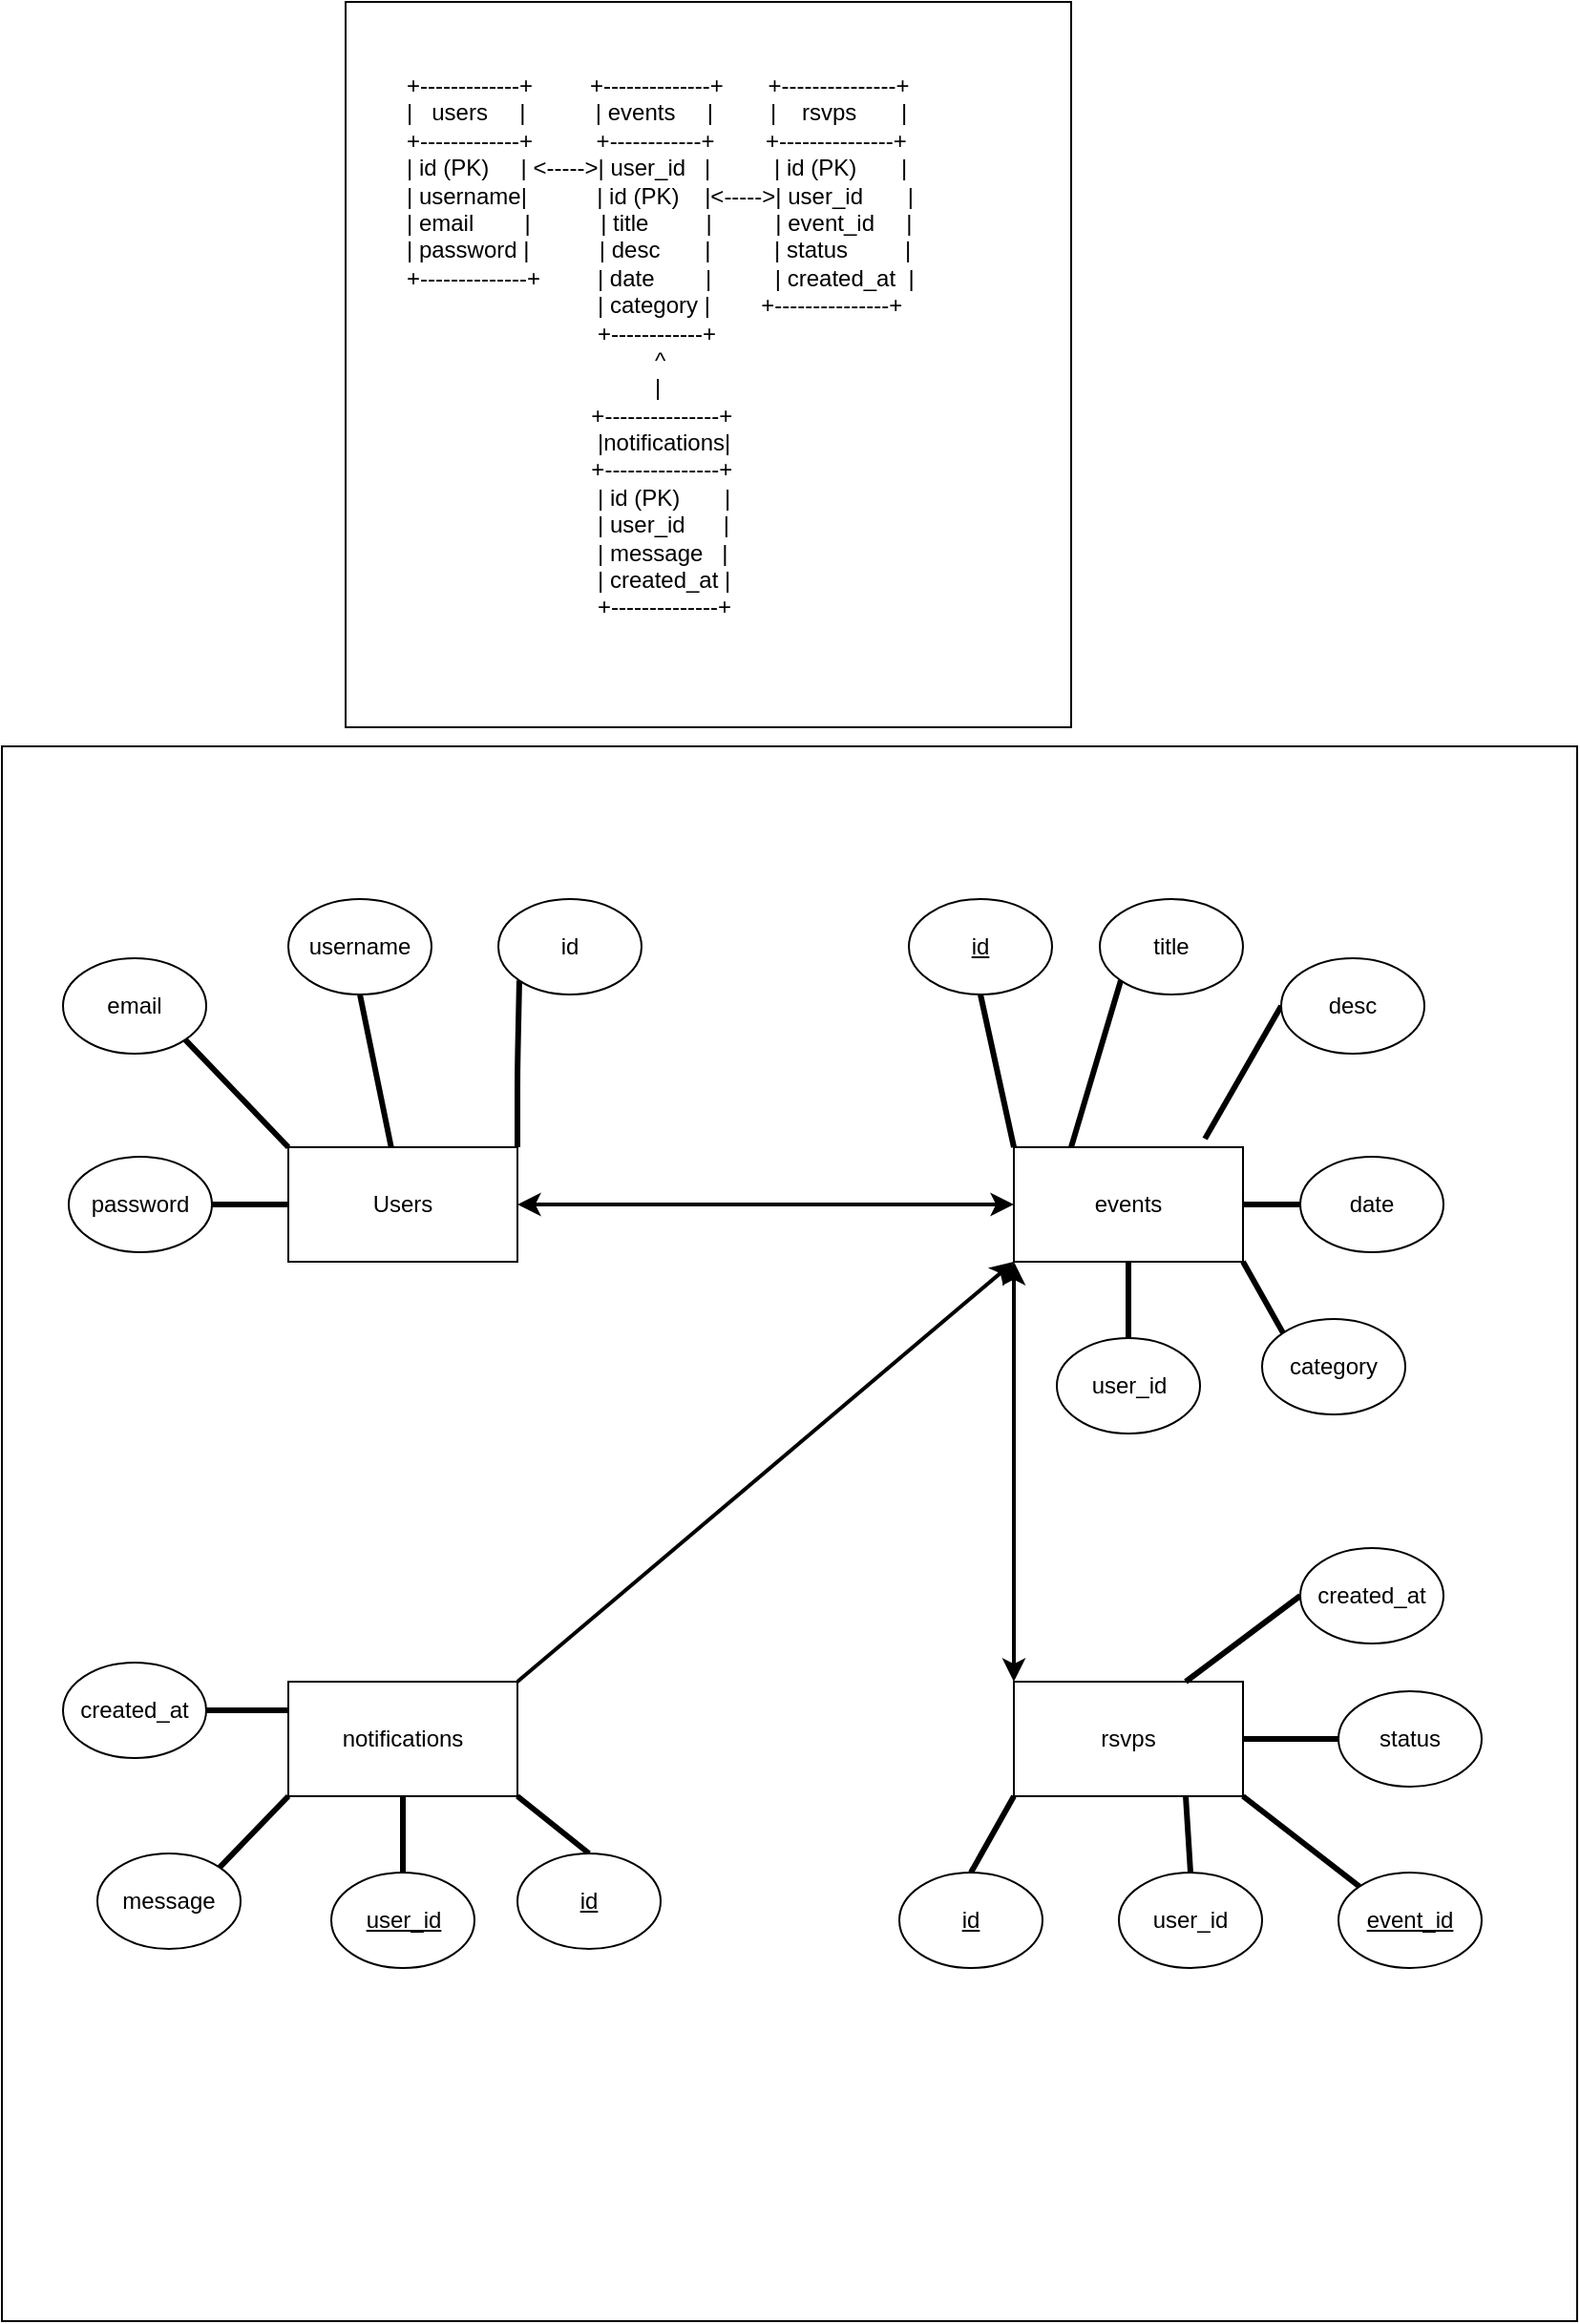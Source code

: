 <mxfile>
    <diagram id="fYOpt70PitGKcfoOwdPt" name="Page-1">
        <mxGraphModel dx="2400" dy="2998" grid="1" gridSize="10" guides="1" tooltips="1" connect="1" arrows="1" fold="1" page="1" pageScale="1" pageWidth="850" pageHeight="1100" math="0" shadow="0">
            <root>
                <mxCell id="0"/>
                <mxCell id="1" parent="0"/>
                <mxCell id="58" value="" style="whiteSpace=wrap;html=1;aspect=fixed;" vertex="1" parent="1">
                    <mxGeometry x="-70" y="370" width="825" height="825" as="geometry"/>
                </mxCell>
                <mxCell id="3" value="" style="whiteSpace=wrap;html=1;aspect=fixed;" parent="1" vertex="1">
                    <mxGeometry x="110" y="-20" width="380" height="380" as="geometry"/>
                </mxCell>
                <mxCell id="2" value="+-------------+&amp;nbsp; &amp;nbsp; &amp;nbsp; &amp;nbsp; &amp;nbsp;+--------------+&amp;nbsp; &amp;nbsp; &amp;nbsp; &amp;nbsp;+---------------+&lt;br&gt;|&amp;nbsp; &amp;nbsp;users&amp;nbsp; &amp;nbsp; &amp;nbsp;|&amp;nbsp; &amp;nbsp; &amp;nbsp; &amp;nbsp; &amp;nbsp; &amp;nbsp;| events&amp;nbsp; &amp;nbsp; &amp;nbsp;|&amp;nbsp; &amp;nbsp; &amp;nbsp; &amp;nbsp; &amp;nbsp;|&amp;nbsp; &amp;nbsp; rsvps&amp;nbsp; &amp;nbsp; &amp;nbsp; &amp;nbsp;|&lt;br&gt;+-------------+&amp;nbsp; &amp;nbsp; &amp;nbsp; &amp;nbsp; &amp;nbsp; +------------+&amp;nbsp; &amp;nbsp; &amp;nbsp; &amp;nbsp; +---------------+&lt;br&gt;| id (PK)&amp;nbsp; &amp;nbsp; &amp;nbsp;| &amp;lt;-----&amp;gt;| user_id&amp;nbsp; &amp;nbsp;|&amp;nbsp; &amp;nbsp; &amp;nbsp; &amp;nbsp; &amp;nbsp; | id (PK)&amp;nbsp; &amp;nbsp; &amp;nbsp; &amp;nbsp;|&lt;br&gt;| username|&amp;nbsp; &amp;nbsp; &amp;nbsp; &amp;nbsp; &amp;nbsp; &amp;nbsp;| id (PK)&amp;nbsp; &amp;nbsp; |&amp;lt;-----&amp;gt;| user_id&amp;nbsp; &amp;nbsp; &amp;nbsp; &amp;nbsp;|&lt;br&gt;| email&amp;nbsp; &amp;nbsp; &amp;nbsp; &amp;nbsp; |&amp;nbsp; &amp;nbsp; &amp;nbsp; &amp;nbsp; &amp;nbsp; &amp;nbsp;| title&amp;nbsp; &amp;nbsp; &amp;nbsp; &amp;nbsp; &amp;nbsp;|&amp;nbsp; &amp;nbsp; &amp;nbsp; &amp;nbsp; &amp;nbsp; | event_id&amp;nbsp; &amp;nbsp; &amp;nbsp;|&lt;br&gt;| password |&amp;nbsp; &amp;nbsp; &amp;nbsp; &amp;nbsp; &amp;nbsp; &amp;nbsp;| desc&amp;nbsp; &amp;nbsp; &amp;nbsp; &amp;nbsp;|&amp;nbsp; &amp;nbsp; &amp;nbsp; &amp;nbsp; &amp;nbsp; | status&amp;nbsp; &amp;nbsp; &amp;nbsp; &amp;nbsp; &amp;nbsp;|&lt;br&gt;+--------------+&amp;nbsp; &amp;nbsp; &amp;nbsp; &amp;nbsp; &amp;nbsp;| date&amp;nbsp; &amp;nbsp; &amp;nbsp; &amp;nbsp; |&amp;nbsp; &amp;nbsp; &amp;nbsp; &amp;nbsp; &amp;nbsp; | created_at&amp;nbsp; |&lt;br&gt;&amp;nbsp; &amp;nbsp; &amp;nbsp; &amp;nbsp; &amp;nbsp; &amp;nbsp; &amp;nbsp; &amp;nbsp; &amp;nbsp; &amp;nbsp; &amp;nbsp; &amp;nbsp; &amp;nbsp; &amp;nbsp; &amp;nbsp; | category |&amp;nbsp; &amp;nbsp; &amp;nbsp; &amp;nbsp; +---------------+&lt;br&gt;&amp;nbsp; &amp;nbsp; &amp;nbsp; &amp;nbsp; &amp;nbsp; &amp;nbsp; &amp;nbsp; &amp;nbsp; &amp;nbsp; &amp;nbsp; &amp;nbsp; &amp;nbsp; &amp;nbsp; &amp;nbsp; &amp;nbsp; +------------+&lt;br&gt;&amp;nbsp; &amp;nbsp; &amp;nbsp; &amp;nbsp; &amp;nbsp; &amp;nbsp; &amp;nbsp; &amp;nbsp; &amp;nbsp; &amp;nbsp; &amp;nbsp; &amp;nbsp; &amp;nbsp; &amp;nbsp; &amp;nbsp; &amp;nbsp; &amp;nbsp; &amp;nbsp; &amp;nbsp; &amp;nbsp;^&lt;br&gt;&amp;nbsp; &amp;nbsp; &amp;nbsp; &amp;nbsp; &amp;nbsp; &amp;nbsp; &amp;nbsp; &amp;nbsp; &amp;nbsp; &amp;nbsp; &amp;nbsp; &amp;nbsp; &amp;nbsp; &amp;nbsp; &amp;nbsp; &amp;nbsp; &amp;nbsp; &amp;nbsp; &amp;nbsp; &amp;nbsp;|&lt;br&gt;&amp;nbsp; &amp;nbsp; &amp;nbsp; &amp;nbsp; &amp;nbsp; &amp;nbsp; &amp;nbsp; &amp;nbsp; &amp;nbsp; &amp;nbsp; &amp;nbsp; &amp;nbsp; &amp;nbsp; &amp;nbsp; &amp;nbsp;+---------------+&lt;br&gt;&amp;nbsp; &amp;nbsp; &amp;nbsp; &amp;nbsp; &amp;nbsp; &amp;nbsp; &amp;nbsp; &amp;nbsp; &amp;nbsp; &amp;nbsp; &amp;nbsp; &amp;nbsp; &amp;nbsp; &amp;nbsp; &amp;nbsp; |notifications|&lt;br&gt;&amp;nbsp; &amp;nbsp; &amp;nbsp; &amp;nbsp; &amp;nbsp; &amp;nbsp; &amp;nbsp; &amp;nbsp; &amp;nbsp; &amp;nbsp; &amp;nbsp; &amp;nbsp; &amp;nbsp; &amp;nbsp; &amp;nbsp;+---------------+&lt;br&gt;&amp;nbsp; &amp;nbsp; &amp;nbsp; &amp;nbsp; &amp;nbsp; &amp;nbsp; &amp;nbsp; &amp;nbsp; &amp;nbsp; &amp;nbsp; &amp;nbsp; &amp;nbsp; &amp;nbsp; &amp;nbsp; &amp;nbsp; | id (PK)&amp;nbsp; &amp;nbsp; &amp;nbsp; &amp;nbsp;|&lt;br&gt;&amp;nbsp; &amp;nbsp; &amp;nbsp; &amp;nbsp; &amp;nbsp; &amp;nbsp; &amp;nbsp; &amp;nbsp; &amp;nbsp; &amp;nbsp; &amp;nbsp; &amp;nbsp; &amp;nbsp; &amp;nbsp; &amp;nbsp; | user_id&amp;nbsp; &amp;nbsp; &amp;nbsp; |&lt;br&gt;&amp;nbsp; &amp;nbsp; &amp;nbsp; &amp;nbsp; &amp;nbsp; &amp;nbsp; &amp;nbsp; &amp;nbsp; &amp;nbsp; &amp;nbsp; &amp;nbsp; &amp;nbsp; &amp;nbsp; &amp;nbsp; &amp;nbsp; | message&amp;nbsp; &amp;nbsp;|&lt;br&gt;&amp;nbsp; &amp;nbsp; &amp;nbsp; &amp;nbsp; &amp;nbsp; &amp;nbsp; &amp;nbsp; &amp;nbsp; &amp;nbsp; &amp;nbsp; &amp;nbsp; &amp;nbsp; &amp;nbsp; &amp;nbsp; &amp;nbsp; | created_at |&lt;br&gt;&amp;nbsp; &amp;nbsp; &amp;nbsp; &amp;nbsp; &amp;nbsp; &amp;nbsp; &amp;nbsp; &amp;nbsp; &amp;nbsp; &amp;nbsp; &amp;nbsp; &amp;nbsp; &amp;nbsp; &amp;nbsp; &amp;nbsp; +--------------+" style="text;whiteSpace=wrap;html=1;" parent="1" vertex="1">
                    <mxGeometry x="140" y="10" width="310" height="320" as="geometry"/>
                </mxCell>
                <mxCell id="48" value="" style="edgeStyle=none;html=1;strokeWidth=1;endArrow=none;endFill=0;fillColor=#FFFFFF;" parent="1" source="5" target="11" edge="1">
                    <mxGeometry relative="1" as="geometry"/>
                </mxCell>
                <mxCell id="5" value="Users" style="rounded=0;whiteSpace=wrap;html=1;" parent="1" vertex="1">
                    <mxGeometry x="80" y="580" width="120" height="60" as="geometry"/>
                </mxCell>
                <mxCell id="6" value="events" style="rounded=0;whiteSpace=wrap;html=1;" parent="1" vertex="1">
                    <mxGeometry x="460" y="580" width="120" height="60" as="geometry"/>
                </mxCell>
                <mxCell id="46" style="edgeStyle=none;html=1;exitX=1;exitY=0;exitDx=0;exitDy=0;entryX=0;entryY=1;entryDx=0;entryDy=0;strokeWidth=2;fillColor=#FFFFFF;" parent="1" source="7" target="6" edge="1">
                    <mxGeometry relative="1" as="geometry"/>
                </mxCell>
                <mxCell id="51" style="edgeStyle=none;html=1;exitX=0;exitY=1;exitDx=0;exitDy=0;entryX=1;entryY=0;entryDx=0;entryDy=0;strokeWidth=3;endArrow=none;endFill=0;fillColor=#FFFFFF;" parent="1" source="7" target="25" edge="1">
                    <mxGeometry relative="1" as="geometry"/>
                </mxCell>
                <mxCell id="7" value="notifications" style="rounded=0;whiteSpace=wrap;html=1;" parent="1" vertex="1">
                    <mxGeometry x="80" y="860" width="120" height="60" as="geometry"/>
                </mxCell>
                <mxCell id="8" value="rsvps" style="rounded=0;whiteSpace=wrap;html=1;" parent="1" vertex="1">
                    <mxGeometry x="460" y="860" width="120" height="60" as="geometry"/>
                </mxCell>
                <mxCell id="40" style="edgeStyle=none;html=1;exitX=0.5;exitY=1;exitDx=0;exitDy=0;entryX=0;entryY=0;entryDx=0;entryDy=0;strokeWidth=3;fillColor=#FFFFFF;endArrow=none;endFill=0;" parent="1" source="9" target="6" edge="1">
                    <mxGeometry relative="1" as="geometry"/>
                </mxCell>
                <mxCell id="9" value="&lt;u&gt;id&lt;/u&gt;" style="ellipse;whiteSpace=wrap;html=1;" parent="1" vertex="1">
                    <mxGeometry x="405" y="450" width="75" height="50" as="geometry"/>
                </mxCell>
                <mxCell id="31" style="edgeStyle=none;html=1;exitX=0;exitY=1;exitDx=0;exitDy=0;strokeWidth=3;endArrow=none;endFill=0;" parent="1" source="10" edge="1">
                    <mxGeometry relative="1" as="geometry">
                        <mxPoint x="200" y="580" as="targetPoint"/>
                        <Array as="points">
                            <mxPoint x="200" y="540"/>
                        </Array>
                    </mxGeometry>
                </mxCell>
                <mxCell id="10" value="id" style="ellipse;whiteSpace=wrap;html=1;" parent="1" vertex="1">
                    <mxGeometry x="190" y="450" width="75" height="50" as="geometry"/>
                </mxCell>
                <mxCell id="34" style="edgeStyle=none;html=1;exitX=1;exitY=0.5;exitDx=0;exitDy=0;entryX=0;entryY=0.5;entryDx=0;entryDy=0;strokeWidth=3;endArrow=none;endFill=0;" parent="1" source="11" target="5" edge="1">
                    <mxGeometry relative="1" as="geometry"/>
                </mxCell>
                <mxCell id="11" value="password" style="ellipse;whiteSpace=wrap;html=1;" parent="1" vertex="1">
                    <mxGeometry x="-35" y="585" width="75" height="50" as="geometry"/>
                </mxCell>
                <mxCell id="33" style="edgeStyle=none;html=1;exitX=1;exitY=1;exitDx=0;exitDy=0;entryX=0;entryY=0;entryDx=0;entryDy=0;strokeWidth=3;endArrow=none;endFill=0;" parent="1" source="12" target="5" edge="1">
                    <mxGeometry relative="1" as="geometry"/>
                </mxCell>
                <mxCell id="12" value="email" style="ellipse;whiteSpace=wrap;html=1;" parent="1" vertex="1">
                    <mxGeometry x="-38" y="481" width="75" height="50" as="geometry"/>
                </mxCell>
                <mxCell id="32" style="edgeStyle=none;html=1;exitX=0.5;exitY=1;exitDx=0;exitDy=0;strokeWidth=3;endArrow=none;endFill=0;" parent="1" source="13" target="5" edge="1">
                    <mxGeometry relative="1" as="geometry"/>
                </mxCell>
                <mxCell id="13" value="username" style="ellipse;whiteSpace=wrap;html=1;" parent="1" vertex="1">
                    <mxGeometry x="80" y="450" width="75" height="50" as="geometry"/>
                </mxCell>
                <mxCell id="55" style="edgeStyle=none;html=1;exitX=0;exitY=0;exitDx=0;exitDy=0;entryX=1;entryY=1;entryDx=0;entryDy=0;strokeWidth=3;endArrow=none;endFill=0;fillColor=#FFFFFF;" parent="1" source="15" target="8" edge="1">
                    <mxGeometry relative="1" as="geometry"/>
                </mxCell>
                <mxCell id="15" value="&lt;u&gt;event_id&lt;/u&gt;" style="ellipse;whiteSpace=wrap;html=1;" parent="1" vertex="1">
                    <mxGeometry x="630" y="960" width="75" height="50" as="geometry"/>
                </mxCell>
                <mxCell id="45" style="edgeStyle=none;html=1;exitX=0.5;exitY=0;exitDx=0;exitDy=0;entryX=0.5;entryY=1;entryDx=0;entryDy=0;strokeWidth=3;fillColor=#FFFFFF;endArrow=none;endFill=0;" parent="1" source="16" target="6" edge="1">
                    <mxGeometry relative="1" as="geometry"/>
                </mxCell>
                <mxCell id="16" value="user_id" style="ellipse;whiteSpace=wrap;html=1;" parent="1" vertex="1">
                    <mxGeometry x="482.5" y="680" width="75" height="50" as="geometry"/>
                </mxCell>
                <mxCell id="44" style="edgeStyle=none;html=1;exitX=0;exitY=0;exitDx=0;exitDy=0;entryX=1;entryY=1;entryDx=0;entryDy=0;strokeWidth=3;fillColor=#FFFFFF;endArrow=none;endFill=0;" parent="1" source="17" target="6" edge="1">
                    <mxGeometry relative="1" as="geometry"/>
                </mxCell>
                <mxCell id="17" value="category" style="ellipse;whiteSpace=wrap;html=1;" parent="1" vertex="1">
                    <mxGeometry x="590" y="670" width="75" height="50" as="geometry"/>
                </mxCell>
                <mxCell id="43" style="edgeStyle=none;html=1;exitX=0;exitY=0.5;exitDx=0;exitDy=0;entryX=1;entryY=0.5;entryDx=0;entryDy=0;strokeWidth=3;fillColor=#FFFFFF;endArrow=none;endFill=0;" parent="1" source="18" target="6" edge="1">
                    <mxGeometry relative="1" as="geometry"/>
                </mxCell>
                <mxCell id="18" value="date" style="ellipse;whiteSpace=wrap;html=1;" parent="1" vertex="1">
                    <mxGeometry x="610" y="585" width="75" height="50" as="geometry"/>
                </mxCell>
                <mxCell id="42" style="edgeStyle=none;html=1;exitX=0;exitY=0.5;exitDx=0;exitDy=0;entryX=0.834;entryY=-0.074;entryDx=0;entryDy=0;entryPerimeter=0;strokeWidth=3;fillColor=#FFFFFF;endArrow=none;endFill=0;" parent="1" source="19" target="6" edge="1">
                    <mxGeometry relative="1" as="geometry"/>
                </mxCell>
                <mxCell id="19" value="desc" style="ellipse;whiteSpace=wrap;html=1;" parent="1" vertex="1">
                    <mxGeometry x="600" y="481" width="75" height="50" as="geometry"/>
                </mxCell>
                <mxCell id="41" style="edgeStyle=none;html=1;exitX=0;exitY=1;exitDx=0;exitDy=0;entryX=0.25;entryY=0;entryDx=0;entryDy=0;strokeWidth=3;fillColor=#FFFFFF;endArrow=none;endFill=0;" parent="1" source="20" target="6" edge="1">
                    <mxGeometry relative="1" as="geometry"/>
                </mxCell>
                <mxCell id="20" value="title" style="ellipse;whiteSpace=wrap;html=1;" parent="1" vertex="1">
                    <mxGeometry x="505" y="450" width="75" height="50" as="geometry"/>
                </mxCell>
                <mxCell id="56" style="edgeStyle=none;html=1;exitX=0.5;exitY=0;exitDx=0;exitDy=0;entryX=0.75;entryY=1;entryDx=0;entryDy=0;strokeWidth=3;endArrow=none;endFill=0;fillColor=#FFFFFF;" parent="1" source="22" target="8" edge="1">
                    <mxGeometry relative="1" as="geometry"/>
                </mxCell>
                <mxCell id="22" value="user_id" style="ellipse;whiteSpace=wrap;html=1;" parent="1" vertex="1">
                    <mxGeometry x="515" y="960" width="75" height="50" as="geometry"/>
                </mxCell>
                <mxCell id="57" style="edgeStyle=none;html=1;exitX=0.5;exitY=0;exitDx=0;exitDy=0;entryX=0;entryY=1;entryDx=0;entryDy=0;strokeWidth=3;endArrow=none;endFill=0;fillColor=#FFFFFF;" parent="1" source="23" target="8" edge="1">
                    <mxGeometry relative="1" as="geometry"/>
                </mxCell>
                <mxCell id="23" value="&lt;u&gt;id&lt;/u&gt;" style="ellipse;whiteSpace=wrap;html=1;" parent="1" vertex="1">
                    <mxGeometry x="400" y="960" width="75" height="50" as="geometry"/>
                </mxCell>
                <mxCell id="52" style="edgeStyle=none;html=1;exitX=1;exitY=0.5;exitDx=0;exitDy=0;entryX=0;entryY=0.25;entryDx=0;entryDy=0;strokeWidth=3;endArrow=none;endFill=0;fillColor=#FFFFFF;" parent="1" source="24" target="7" edge="1">
                    <mxGeometry relative="1" as="geometry"/>
                </mxCell>
                <mxCell id="24" value="created_at" style="ellipse;whiteSpace=wrap;html=1;" parent="1" vertex="1">
                    <mxGeometry x="-38" y="850" width="75" height="50" as="geometry"/>
                </mxCell>
                <mxCell id="25" value="message" style="ellipse;whiteSpace=wrap;html=1;" parent="1" vertex="1">
                    <mxGeometry x="-20" y="950" width="75" height="50" as="geometry"/>
                </mxCell>
                <mxCell id="50" style="edgeStyle=none;html=1;exitX=0.5;exitY=0;exitDx=0;exitDy=0;entryX=0.5;entryY=1;entryDx=0;entryDy=0;strokeWidth=3;endArrow=none;endFill=0;fillColor=#FFFFFF;" parent="1" source="26" target="7" edge="1">
                    <mxGeometry relative="1" as="geometry"/>
                </mxCell>
                <mxCell id="26" value="&lt;u&gt;user_id&lt;/u&gt;" style="ellipse;whiteSpace=wrap;html=1;" parent="1" vertex="1">
                    <mxGeometry x="102.5" y="960" width="75" height="50" as="geometry"/>
                </mxCell>
                <mxCell id="49" style="edgeStyle=none;html=1;exitX=0.5;exitY=0;exitDx=0;exitDy=0;entryX=1;entryY=1;entryDx=0;entryDy=0;strokeWidth=3;endArrow=none;endFill=0;fillColor=#FFFFFF;" parent="1" source="27" target="7" edge="1">
                    <mxGeometry relative="1" as="geometry"/>
                </mxCell>
                <mxCell id="27" value="&lt;u&gt;id&lt;/u&gt;" style="ellipse;whiteSpace=wrap;html=1;" parent="1" vertex="1">
                    <mxGeometry x="200" y="950" width="75" height="50" as="geometry"/>
                </mxCell>
                <mxCell id="54" style="edgeStyle=none;html=1;exitX=0;exitY=0.5;exitDx=0;exitDy=0;entryX=1;entryY=0.5;entryDx=0;entryDy=0;strokeWidth=3;endArrow=none;endFill=0;fillColor=#FFFFFF;" parent="1" source="29" target="8" edge="1">
                    <mxGeometry relative="1" as="geometry"/>
                </mxCell>
                <mxCell id="29" value="status" style="ellipse;whiteSpace=wrap;html=1;" parent="1" vertex="1">
                    <mxGeometry x="630" y="865" width="75" height="50" as="geometry"/>
                </mxCell>
                <mxCell id="53" style="edgeStyle=none;html=1;exitX=0;exitY=0.5;exitDx=0;exitDy=0;entryX=0.75;entryY=0;entryDx=0;entryDy=0;strokeWidth=3;endArrow=none;endFill=0;fillColor=#FFFFFF;" parent="1" source="30" target="8" edge="1">
                    <mxGeometry relative="1" as="geometry"/>
                </mxCell>
                <mxCell id="30" value="created_at" style="ellipse;whiteSpace=wrap;html=1;" parent="1" vertex="1">
                    <mxGeometry x="610" y="790" width="75" height="50" as="geometry"/>
                </mxCell>
                <mxCell id="37" value="" style="endArrow=classic;startArrow=classic;html=1;fillColor=#FFFFFF;entryX=0;entryY=0.5;entryDx=0;entryDy=0;exitX=1;exitY=0.5;exitDx=0;exitDy=0;strokeWidth=2;" parent="1" source="5" target="6" edge="1">
                    <mxGeometry width="50" height="50" relative="1" as="geometry">
                        <mxPoint x="270" y="640" as="sourcePoint"/>
                        <mxPoint x="450" y="610" as="targetPoint"/>
                    </mxGeometry>
                </mxCell>
                <mxCell id="47" value="" style="endArrow=classic;startArrow=classic;html=1;strokeWidth=2;fillColor=#FFFFFF;entryX=0;entryY=1;entryDx=0;entryDy=0;exitX=0;exitY=0;exitDx=0;exitDy=0;" parent="1" source="8" target="6" edge="1">
                    <mxGeometry width="50" height="50" relative="1" as="geometry">
                        <mxPoint x="430" y="800" as="sourcePoint"/>
                        <mxPoint x="480" y="750" as="targetPoint"/>
                    </mxGeometry>
                </mxCell>
            </root>
        </mxGraphModel>
    </diagram>
</mxfile>